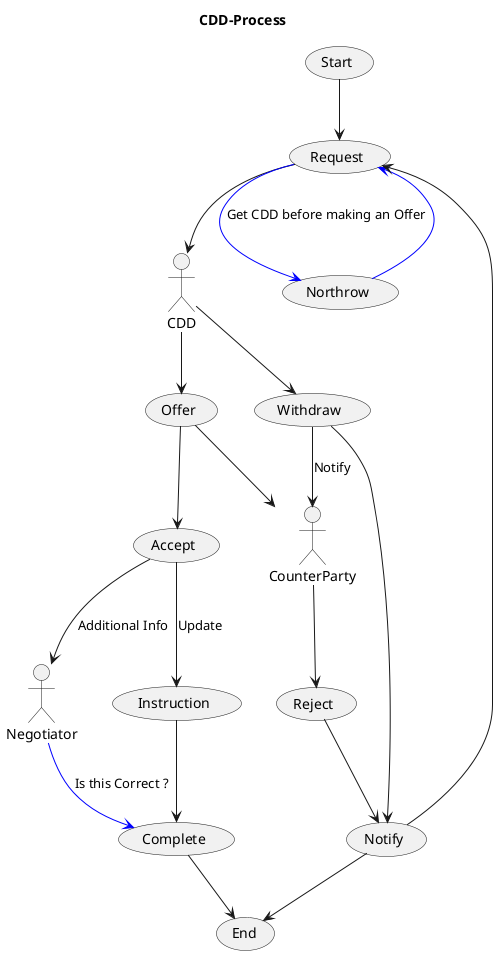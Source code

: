 @startuml CDDProcess

title CDD-Process

(Start) --> (Request)
(Request) --> CDD
(Request) -[#0000FF]-> (Northrow) : Get CDD before making an Offer
(Northrow) -[#0000FF]-> (Request)  
  
(Offer) --> (Accept)
(Offer) --> CounterParty
CounterParty --> (Reject)

CDD --> Offer
CDD --> (Withdraw)
(Withdraw) --> CounterParty : Notify

(Accept) --> Negotiator : Additional Info
(Accept) --> (Instruction) : Update
Negotiator -[#0000FF]-> (Complete) : Is this Correct ?
(Instruction) --> (Complete) 

(Reject) --> (Notify)
(Withdraw) --> (Notify)

(Notify) --> (Request)
(Notify) --> (End)

(Complete) --> (End)

@enduml